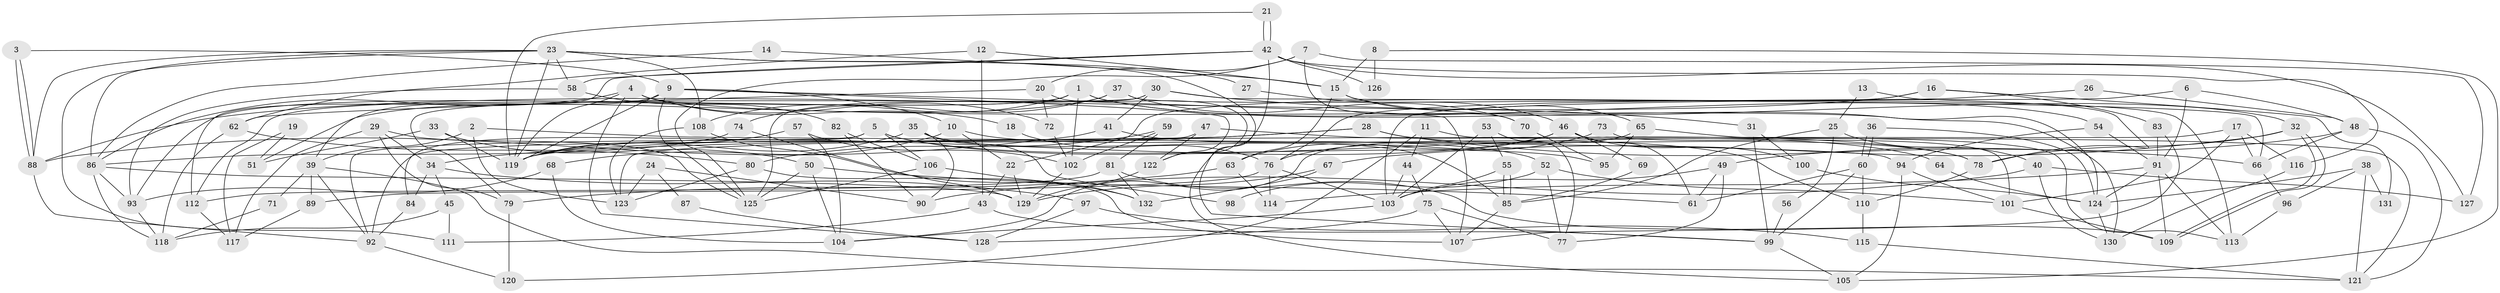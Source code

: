 // Generated by graph-tools (version 1.1) at 2025/01/03/09/25 03:01:57]
// undirected, 132 vertices, 264 edges
graph export_dot {
graph [start="1"]
  node [color=gray90,style=filled];
  1;
  2;
  3;
  4;
  5;
  6;
  7;
  8;
  9;
  10;
  11;
  12;
  13;
  14;
  15;
  16;
  17;
  18;
  19;
  20;
  21;
  22;
  23;
  24;
  25;
  26;
  27;
  28;
  29;
  30;
  31;
  32;
  33;
  34;
  35;
  36;
  37;
  38;
  39;
  40;
  41;
  42;
  43;
  44;
  45;
  46;
  47;
  48;
  49;
  50;
  51;
  52;
  53;
  54;
  55;
  56;
  57;
  58;
  59;
  60;
  61;
  62;
  63;
  64;
  65;
  66;
  67;
  68;
  69;
  70;
  71;
  72;
  73;
  74;
  75;
  76;
  77;
  78;
  79;
  80;
  81;
  82;
  83;
  84;
  85;
  86;
  87;
  88;
  89;
  90;
  91;
  92;
  93;
  94;
  95;
  96;
  97;
  98;
  99;
  100;
  101;
  102;
  103;
  104;
  105;
  106;
  107;
  108;
  109;
  110;
  111;
  112;
  113;
  114;
  115;
  116;
  117;
  118;
  119;
  120;
  121;
  122;
  123;
  124;
  125;
  126;
  127;
  128;
  129;
  130;
  131;
  132;
  1 -- 93;
  1 -- 102;
  1 -- 54;
  1 -- 108;
  1 -- 112;
  1 -- 124;
  2 -- 39;
  2 -- 94;
  2 -- 123;
  3 -- 9;
  3 -- 88;
  3 -- 88;
  4 -- 86;
  4 -- 119;
  4 -- 18;
  4 -- 72;
  4 -- 128;
  4 -- 130;
  5 -- 106;
  5 -- 92;
  5 -- 64;
  5 -- 84;
  5 -- 95;
  6 -- 103;
  6 -- 91;
  6 -- 48;
  7 -- 20;
  7 -- 125;
  7 -- 70;
  7 -- 127;
  8 -- 15;
  8 -- 105;
  8 -- 126;
  9 -- 125;
  9 -- 107;
  9 -- 10;
  9 -- 39;
  9 -- 119;
  9 -- 122;
  10 -- 68;
  10 -- 22;
  10 -- 52;
  11 -- 44;
  11 -- 121;
  11 -- 120;
  12 -- 43;
  12 -- 15;
  12 -- 62;
  13 -- 25;
  13 -- 78;
  14 -- 86;
  14 -- 15;
  15 -- 32;
  15 -- 65;
  15 -- 63;
  16 -- 88;
  16 -- 22;
  16 -- 83;
  16 -- 131;
  17 -- 101;
  17 -- 66;
  17 -- 116;
  17 -- 123;
  18 -- 76;
  19 -- 117;
  19 -- 51;
  20 -- 122;
  20 -- 62;
  20 -- 72;
  21 -- 42;
  21 -- 42;
  21 -- 119;
  22 -- 129;
  22 -- 43;
  23 -- 108;
  23 -- 88;
  23 -- 27;
  23 -- 58;
  23 -- 86;
  23 -- 99;
  23 -- 111;
  23 -- 119;
  24 -- 123;
  24 -- 90;
  24 -- 87;
  25 -- 85;
  25 -- 40;
  25 -- 56;
  26 -- 48;
  26 -- 76;
  27 -- 46;
  28 -- 34;
  28 -- 119;
  28 -- 66;
  28 -- 78;
  29 -- 79;
  29 -- 117;
  29 -- 34;
  29 -- 125;
  30 -- 79;
  30 -- 41;
  30 -- 31;
  30 -- 66;
  30 -- 125;
  31 -- 99;
  31 -- 100;
  32 -- 78;
  32 -- 109;
  32 -- 109;
  32 -- 67;
  33 -- 50;
  33 -- 119;
  33 -- 51;
  34 -- 45;
  34 -- 84;
  34 -- 97;
  35 -- 119;
  35 -- 90;
  35 -- 85;
  35 -- 98;
  36 -- 60;
  36 -- 60;
  36 -- 124;
  37 -- 74;
  37 -- 113;
  37 -- 51;
  37 -- 70;
  38 -- 124;
  38 -- 121;
  38 -- 96;
  38 -- 131;
  39 -- 92;
  39 -- 71;
  39 -- 89;
  39 -- 121;
  40 -- 130;
  40 -- 127;
  40 -- 90;
  41 -- 88;
  41 -- 110;
  42 -- 112;
  42 -- 58;
  42 -- 105;
  42 -- 116;
  42 -- 126;
  42 -- 127;
  43 -- 99;
  43 -- 111;
  44 -- 75;
  44 -- 103;
  45 -- 111;
  45 -- 118;
  46 -- 119;
  46 -- 100;
  46 -- 61;
  46 -- 63;
  46 -- 69;
  47 -- 78;
  47 -- 122;
  47 -- 92;
  48 -- 66;
  48 -- 49;
  48 -- 121;
  49 -- 61;
  49 -- 77;
  49 -- 103;
  50 -- 125;
  50 -- 61;
  50 -- 104;
  52 -- 77;
  52 -- 98;
  52 -- 101;
  53 -- 103;
  53 -- 55;
  53 -- 77;
  54 -- 91;
  54 -- 94;
  55 -- 85;
  55 -- 85;
  55 -- 103;
  56 -- 99;
  57 -- 119;
  57 -- 104;
  57 -- 102;
  58 -- 82;
  58 -- 93;
  59 -- 81;
  59 -- 102;
  59 -- 80;
  60 -- 99;
  60 -- 61;
  60 -- 110;
  62 -- 80;
  62 -- 118;
  63 -- 79;
  63 -- 114;
  64 -- 124;
  65 -- 113;
  65 -- 95;
  65 -- 104;
  66 -- 96;
  67 -- 129;
  67 -- 132;
  68 -- 93;
  68 -- 104;
  69 -- 85;
  70 -- 95;
  71 -- 118;
  72 -- 102;
  73 -- 76;
  73 -- 101;
  74 -- 129;
  74 -- 86;
  75 -- 107;
  75 -- 77;
  75 -- 128;
  76 -- 114;
  76 -- 103;
  76 -- 89;
  78 -- 110;
  79 -- 120;
  80 -- 123;
  80 -- 107;
  81 -- 109;
  81 -- 132;
  81 -- 112;
  82 -- 106;
  82 -- 90;
  83 -- 107;
  83 -- 91;
  84 -- 92;
  85 -- 107;
  86 -- 93;
  86 -- 118;
  86 -- 129;
  87 -- 128;
  88 -- 92;
  89 -- 117;
  91 -- 124;
  91 -- 109;
  91 -- 113;
  91 -- 114;
  92 -- 120;
  93 -- 118;
  94 -- 101;
  94 -- 105;
  96 -- 113;
  97 -- 128;
  97 -- 115;
  99 -- 105;
  100 -- 124;
  101 -- 109;
  102 -- 129;
  103 -- 104;
  106 -- 125;
  106 -- 132;
  108 -- 123;
  108 -- 132;
  110 -- 115;
  112 -- 117;
  115 -- 121;
  116 -- 130;
  122 -- 129;
  124 -- 130;
}
